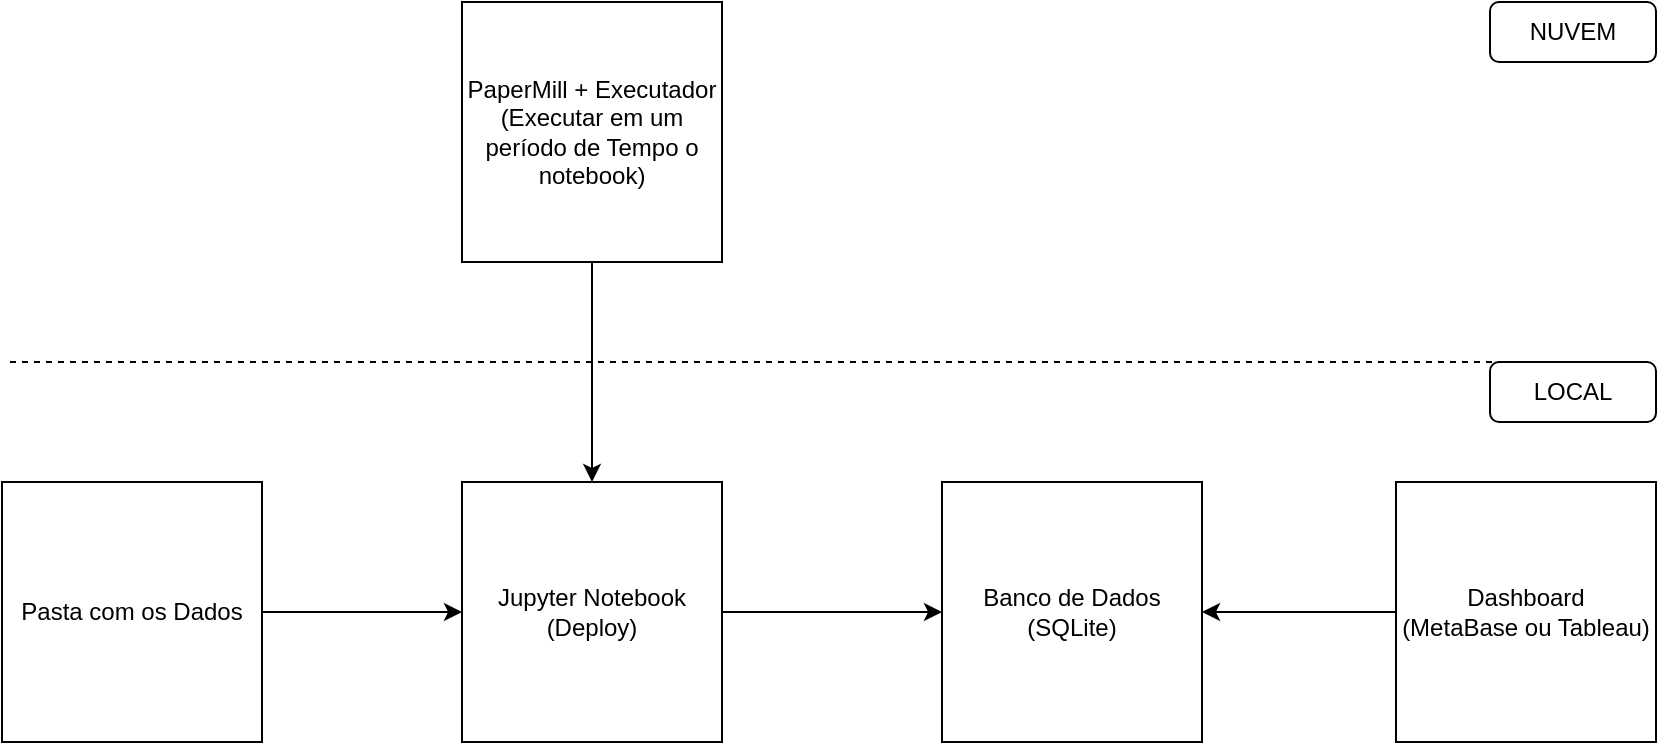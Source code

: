 <mxfile version="20.8.3" type="device"><diagram id="DRWApfItrKOK7qfy9WwM" name="Página-1"><mxGraphModel dx="1290" dy="581" grid="1" gridSize="10" guides="1" tooltips="1" connect="1" arrows="1" fold="1" page="1" pageScale="1" pageWidth="827" pageHeight="1169" math="0" shadow="0"><root><mxCell id="0"/><mxCell id="1" parent="0"/><mxCell id="qBC9_dsZhHUysatbb86F-3" style="edgeStyle=orthogonalEdgeStyle;rounded=0;orthogonalLoop=1;jettySize=auto;html=1;entryX=1;entryY=0.5;entryDx=0;entryDy=0;" edge="1" parent="1" source="qBC9_dsZhHUysatbb86F-1" target="qBC9_dsZhHUysatbb86F-2"><mxGeometry relative="1" as="geometry"/></mxCell><mxCell id="qBC9_dsZhHUysatbb86F-1" value="Dashboard&lt;br&gt;(MetaBase ou Tableau)" style="whiteSpace=wrap;html=1;aspect=fixed;" vertex="1" parent="1"><mxGeometry x="697" y="240" width="130" height="130" as="geometry"/></mxCell><mxCell id="qBC9_dsZhHUysatbb86F-2" value="Banco de Dados&lt;br&gt;(SQLite)" style="whiteSpace=wrap;html=1;aspect=fixed;" vertex="1" parent="1"><mxGeometry x="470" y="240" width="130" height="130" as="geometry"/></mxCell><mxCell id="qBC9_dsZhHUysatbb86F-5" style="edgeStyle=orthogonalEdgeStyle;rounded=0;orthogonalLoop=1;jettySize=auto;html=1;entryX=0;entryY=0.5;entryDx=0;entryDy=0;" edge="1" parent="1" source="qBC9_dsZhHUysatbb86F-4" target="qBC9_dsZhHUysatbb86F-2"><mxGeometry relative="1" as="geometry"/></mxCell><mxCell id="qBC9_dsZhHUysatbb86F-4" value="Jupyter Notebook&lt;br&gt;(Deploy)" style="whiteSpace=wrap;html=1;aspect=fixed;" vertex="1" parent="1"><mxGeometry x="230" y="240" width="130" height="130" as="geometry"/></mxCell><mxCell id="qBC9_dsZhHUysatbb86F-7" style="edgeStyle=orthogonalEdgeStyle;rounded=0;orthogonalLoop=1;jettySize=auto;html=1;entryX=0;entryY=0.5;entryDx=0;entryDy=0;" edge="1" parent="1" source="qBC9_dsZhHUysatbb86F-6" target="qBC9_dsZhHUysatbb86F-4"><mxGeometry relative="1" as="geometry"/></mxCell><mxCell id="qBC9_dsZhHUysatbb86F-6" value="Pasta com os Dados" style="whiteSpace=wrap;html=1;aspect=fixed;" vertex="1" parent="1"><mxGeometry y="240" width="130" height="130" as="geometry"/></mxCell><mxCell id="qBC9_dsZhHUysatbb86F-9" style="edgeStyle=orthogonalEdgeStyle;rounded=0;orthogonalLoop=1;jettySize=auto;html=1;" edge="1" parent="1" source="qBC9_dsZhHUysatbb86F-8" target="qBC9_dsZhHUysatbb86F-4"><mxGeometry relative="1" as="geometry"/></mxCell><mxCell id="qBC9_dsZhHUysatbb86F-8" value="PaperMill + Executador&lt;br&gt;(Executar em um período de Tempo o notebook)&lt;br&gt;" style="whiteSpace=wrap;html=1;aspect=fixed;" vertex="1" parent="1"><mxGeometry x="230" width="130" height="130" as="geometry"/></mxCell><mxCell id="qBC9_dsZhHUysatbb86F-10" value="" style="endArrow=none;dashed=1;html=1;rounded=0;" edge="1" parent="1"><mxGeometry width="50" height="50" relative="1" as="geometry"><mxPoint x="4" y="180" as="sourcePoint"/><mxPoint x="824" y="180" as="targetPoint"/></mxGeometry></mxCell><mxCell id="qBC9_dsZhHUysatbb86F-11" value="LOCAL" style="rounded=1;whiteSpace=wrap;html=1;" vertex="1" parent="1"><mxGeometry x="744" y="180" width="83" height="30" as="geometry"/></mxCell><mxCell id="qBC9_dsZhHUysatbb86F-12" value="NUVEM" style="rounded=1;whiteSpace=wrap;html=1;" vertex="1" parent="1"><mxGeometry x="744" width="83" height="30" as="geometry"/></mxCell></root></mxGraphModel></diagram></mxfile>